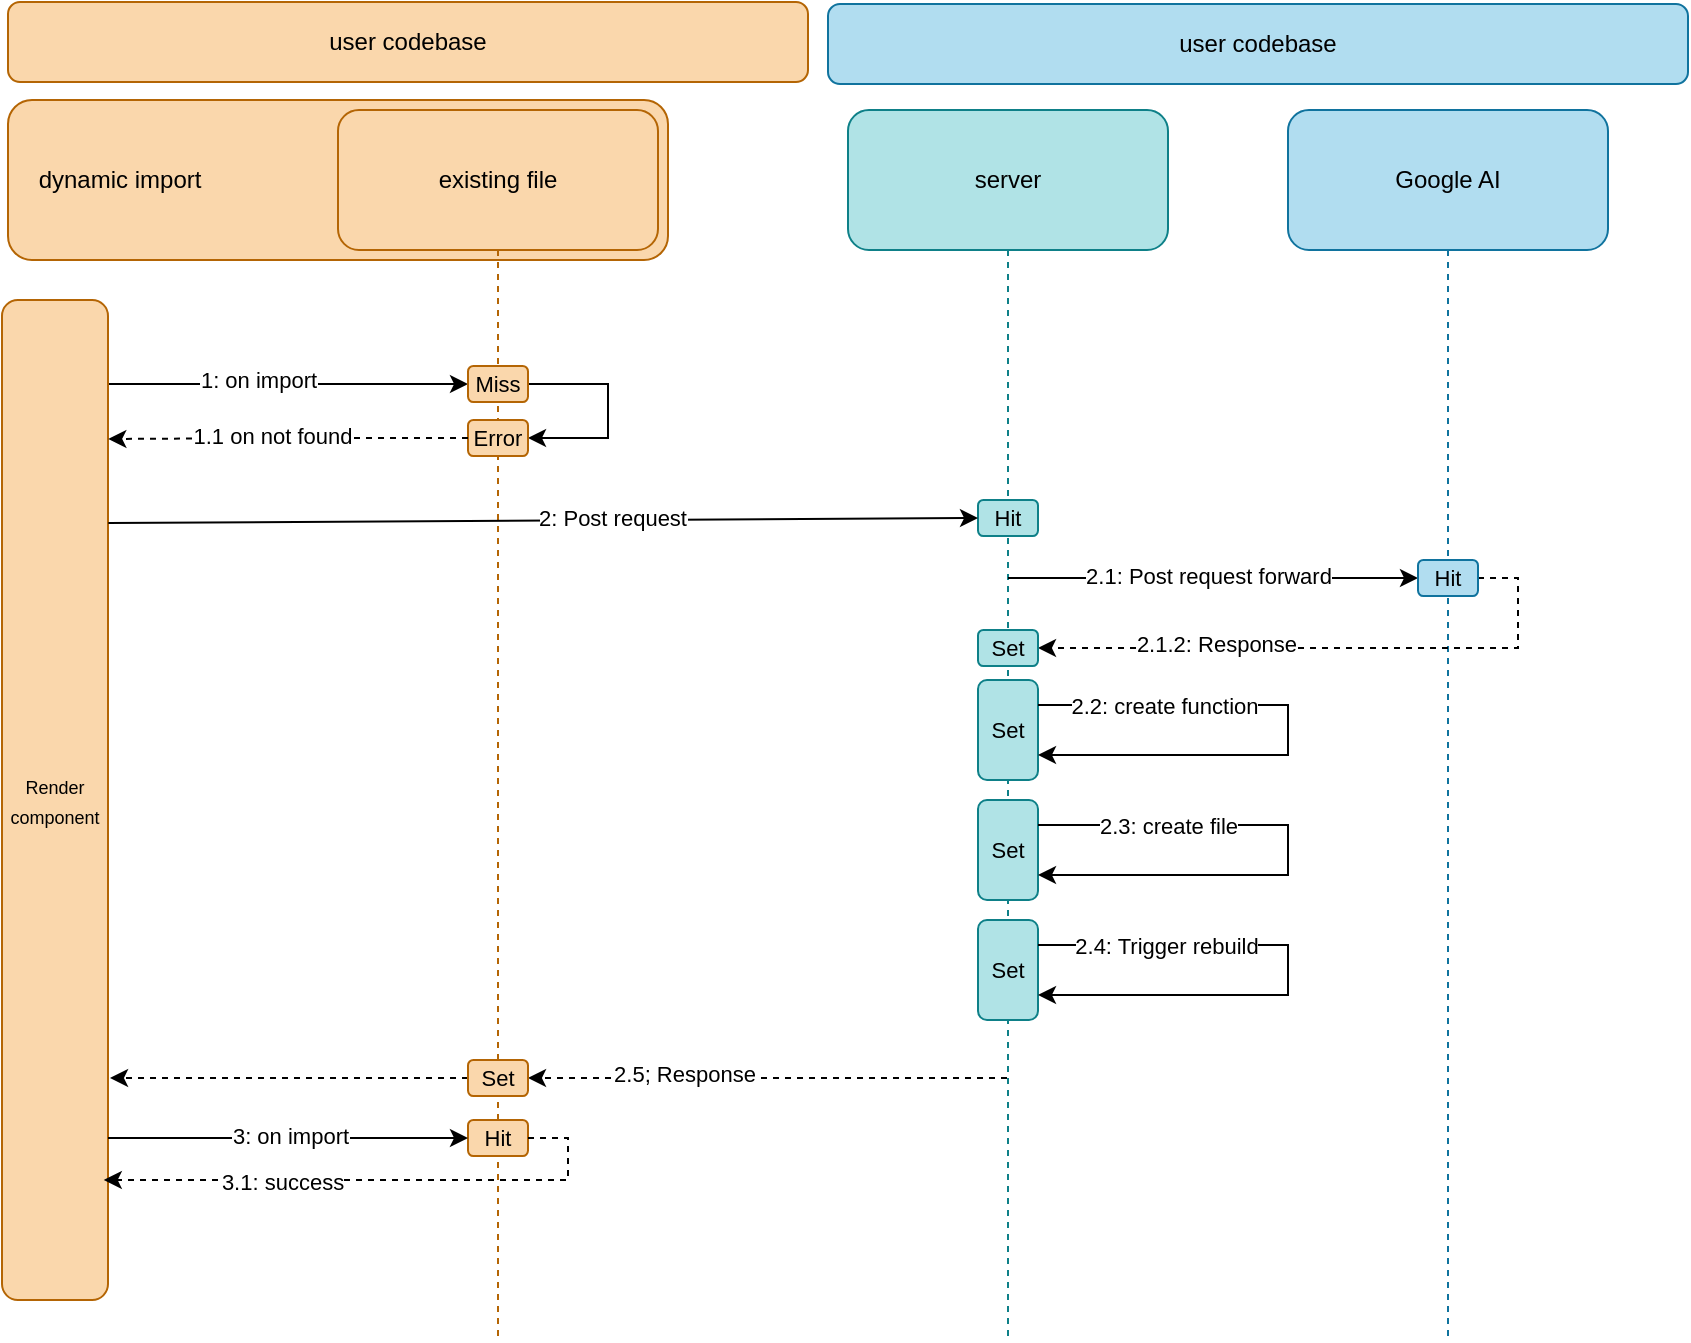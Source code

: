 <mxfile version="24.7.15">
  <diagram name="Page-1" id="ywd1deQq6hKpcZsigvLp">
    <mxGraphModel dx="1035" dy="562" grid="1" gridSize="10" guides="1" tooltips="1" connect="1" arrows="1" fold="1" page="1" pageScale="1" pageWidth="1169" pageHeight="827" math="0" shadow="0">
      <root>
        <mxCell id="0" />
        <mxCell id="1" parent="0" />
        <mxCell id="6WaxQ6FvlBuVqliv4GFa-4" value="user codebase" style="rounded=1;whiteSpace=wrap;html=1;fillColor=#fad7ac;strokeColor=#b46504;" vertex="1" parent="1">
          <mxGeometry x="120" y="91" width="400" height="40" as="geometry" />
        </mxCell>
        <mxCell id="6WaxQ6FvlBuVqliv4GFa-5" value="&amp;nbsp; &amp;nbsp; dynamic import" style="rounded=1;whiteSpace=wrap;html=1;align=left;fillColor=#fad7ac;strokeColor=#b46504;" vertex="1" parent="1">
          <mxGeometry x="120" y="140" width="330" height="80" as="geometry" />
        </mxCell>
        <mxCell id="6WaxQ6FvlBuVqliv4GFa-8" value="existing file" style="shape=umlLifeline;perimeter=lifelinePerimeter;whiteSpace=wrap;html=1;container=1;dropTarget=0;collapsible=0;recursiveResize=0;outlineConnect=0;portConstraint=eastwest;newEdgeStyle={&quot;edgeStyle&quot;:&quot;elbowEdgeStyle&quot;,&quot;elbow&quot;:&quot;vertical&quot;,&quot;curved&quot;:0,&quot;rounded&quot;:0};fillColor=#fad7ac;strokeColor=#b46504;size=70;rounded=1;strokeWidth=1;" vertex="1" parent="1">
          <mxGeometry x="285" y="145" width="160" height="615" as="geometry" />
        </mxCell>
        <mxCell id="6WaxQ6FvlBuVqliv4GFa-10" value="server" style="shape=umlLifeline;perimeter=lifelinePerimeter;whiteSpace=wrap;html=1;container=1;dropTarget=0;collapsible=0;recursiveResize=0;outlineConnect=0;portConstraint=eastwest;newEdgeStyle={&quot;edgeStyle&quot;:&quot;elbowEdgeStyle&quot;,&quot;elbow&quot;:&quot;vertical&quot;,&quot;curved&quot;:0,&quot;rounded&quot;:0};fillColor=#b0e3e6;strokeColor=#0e8088;size=70;rounded=1;" vertex="1" parent="1">
          <mxGeometry x="540" y="145" width="160" height="615" as="geometry" />
        </mxCell>
        <mxCell id="6WaxQ6FvlBuVqliv4GFa-11" value="Google AI" style="shape=umlLifeline;perimeter=lifelinePerimeter;whiteSpace=wrap;html=1;container=1;dropTarget=0;collapsible=0;recursiveResize=0;outlineConnect=0;portConstraint=eastwest;newEdgeStyle={&quot;edgeStyle&quot;:&quot;elbowEdgeStyle&quot;,&quot;elbow&quot;:&quot;vertical&quot;,&quot;curved&quot;:0,&quot;rounded&quot;:0};fillColor=#b1ddf0;strokeColor=#10739e;size=70;rounded=1;" vertex="1" parent="1">
          <mxGeometry x="760" y="145" width="160" height="615" as="geometry" />
        </mxCell>
        <mxCell id="6WaxQ6FvlBuVqliv4GFa-16" style="edgeStyle=orthogonalEdgeStyle;rounded=0;orthogonalLoop=1;jettySize=auto;html=1;entryX=0;entryY=0.5;entryDx=0;entryDy=0;exitX=0.992;exitY=0.078;exitDx=0;exitDy=0;exitPerimeter=0;" edge="1" parent="1">
          <mxGeometry relative="1" as="geometry">
            <mxPoint x="169.576" y="279" as="sourcePoint" />
            <mxPoint x="350" y="282" as="targetPoint" />
            <Array as="points">
              <mxPoint x="170" y="282" />
            </Array>
          </mxGeometry>
        </mxCell>
        <mxCell id="6WaxQ6FvlBuVqliv4GFa-24" value="1: on import" style="edgeLabel;html=1;align=center;verticalAlign=middle;resizable=0;points=[];" vertex="1" connectable="0" parent="6WaxQ6FvlBuVqliv4GFa-16">
          <mxGeometry x="-0.142" y="2" relative="1" as="geometry">
            <mxPoint as="offset" />
          </mxGeometry>
        </mxCell>
        <mxCell id="6WaxQ6FvlBuVqliv4GFa-12" value="&lt;font style=&quot;font-size: 9px;&quot;&gt;Render component&lt;/font&gt;" style="rounded=1;whiteSpace=wrap;html=1;fillColor=#fad7ac;strokeColor=#b46504;" vertex="1" parent="1">
          <mxGeometry x="117" y="240" width="53" height="500" as="geometry" />
        </mxCell>
        <mxCell id="6WaxQ6FvlBuVqliv4GFa-20" style="edgeStyle=orthogonalEdgeStyle;rounded=0;orthogonalLoop=1;jettySize=auto;html=1;exitX=1;exitY=0.5;exitDx=0;exitDy=0;entryX=1;entryY=0.5;entryDx=0;entryDy=0;" edge="1" parent="1" source="6WaxQ6FvlBuVqliv4GFa-15" target="6WaxQ6FvlBuVqliv4GFa-17">
          <mxGeometry relative="1" as="geometry">
            <Array as="points">
              <mxPoint x="420" y="282" />
              <mxPoint x="420" y="309" />
            </Array>
          </mxGeometry>
        </mxCell>
        <mxCell id="6WaxQ6FvlBuVqliv4GFa-15" value="&lt;span style=&quot;font-size: 11px;&quot;&gt;Miss&lt;/span&gt;" style="rounded=1;whiteSpace=wrap;html=1;fillColor=#fad7ac;strokeColor=#b46504;" vertex="1" parent="1">
          <mxGeometry x="350" y="273" width="30" height="18" as="geometry" />
        </mxCell>
        <mxCell id="6WaxQ6FvlBuVqliv4GFa-17" value="&lt;span style=&quot;font-size: 11px;&quot;&gt;Error&lt;/span&gt;" style="rounded=1;whiteSpace=wrap;html=1;fillColor=#fad7ac;strokeColor=#b46504;" vertex="1" parent="1">
          <mxGeometry x="350" y="300" width="30" height="18" as="geometry" />
        </mxCell>
        <mxCell id="6WaxQ6FvlBuVqliv4GFa-23" style="edgeStyle=orthogonalEdgeStyle;rounded=0;orthogonalLoop=1;jettySize=auto;html=1;exitX=0;exitY=0.5;exitDx=0;exitDy=0;entryX=1.003;entryY=0.139;entryDx=0;entryDy=0;entryPerimeter=0;dashed=1;" edge="1" parent="1" source="6WaxQ6FvlBuVqliv4GFa-17" target="6WaxQ6FvlBuVqliv4GFa-12">
          <mxGeometry relative="1" as="geometry" />
        </mxCell>
        <mxCell id="6WaxQ6FvlBuVqliv4GFa-25" value="1.1 on not found" style="edgeLabel;html=1;align=center;verticalAlign=middle;resizable=0;points=[];" vertex="1" connectable="0" parent="6WaxQ6FvlBuVqliv4GFa-23">
          <mxGeometry x="0.293" y="1" relative="1" as="geometry">
            <mxPoint x="18" y="-3" as="offset" />
          </mxGeometry>
        </mxCell>
        <mxCell id="6WaxQ6FvlBuVqliv4GFa-27" value="&lt;span style=&quot;font-size: 11px;&quot;&gt;Hit&lt;/span&gt;" style="rounded=1;whiteSpace=wrap;html=1;fillColor=#b0e3e6;strokeColor=#0e8088;" vertex="1" parent="1">
          <mxGeometry x="605" y="340" width="30" height="18" as="geometry" />
        </mxCell>
        <mxCell id="6WaxQ6FvlBuVqliv4GFa-28" value="" style="endArrow=classic;html=1;rounded=0;exitX=1.003;exitY=0.223;exitDx=0;exitDy=0;exitPerimeter=0;entryX=0;entryY=0.5;entryDx=0;entryDy=0;" edge="1" parent="1" source="6WaxQ6FvlBuVqliv4GFa-12" target="6WaxQ6FvlBuVqliv4GFa-27">
          <mxGeometry width="50" height="50" relative="1" as="geometry">
            <mxPoint x="460" y="370" as="sourcePoint" />
            <mxPoint x="500" y="351" as="targetPoint" />
          </mxGeometry>
        </mxCell>
        <mxCell id="6WaxQ6FvlBuVqliv4GFa-31" value="2: Post request" style="edgeLabel;html=1;align=center;verticalAlign=middle;resizable=0;points=[];" vertex="1" connectable="0" parent="6WaxQ6FvlBuVqliv4GFa-28">
          <mxGeometry x="0.067" y="-3" relative="1" as="geometry">
            <mxPoint x="20" y="-4" as="offset" />
          </mxGeometry>
        </mxCell>
        <mxCell id="6WaxQ6FvlBuVqliv4GFa-29" value="" style="endArrow=classic;html=1;rounded=0;entryX=0;entryY=0.5;entryDx=0;entryDy=0;" edge="1" parent="1" source="6WaxQ6FvlBuVqliv4GFa-10" target="6WaxQ6FvlBuVqliv4GFa-30">
          <mxGeometry width="50" height="50" relative="1" as="geometry">
            <mxPoint x="635" y="380" as="sourcePoint" />
            <mxPoint x="761" y="380" as="targetPoint" />
          </mxGeometry>
        </mxCell>
        <mxCell id="6WaxQ6FvlBuVqliv4GFa-32" value="2.1: Post request forward" style="edgeLabel;html=1;align=center;verticalAlign=middle;resizable=0;points=[];" vertex="1" connectable="0" parent="6WaxQ6FvlBuVqliv4GFa-29">
          <mxGeometry x="-0.168" y="-1" relative="1" as="geometry">
            <mxPoint x="14" y="-2" as="offset" />
          </mxGeometry>
        </mxCell>
        <mxCell id="6WaxQ6FvlBuVqliv4GFa-34" style="edgeStyle=orthogonalEdgeStyle;rounded=0;orthogonalLoop=1;jettySize=auto;html=1;exitX=1;exitY=0.5;exitDx=0;exitDy=0;entryX=1;entryY=0.5;entryDx=0;entryDy=0;dashed=1;" edge="1" parent="1" source="6WaxQ6FvlBuVqliv4GFa-30" target="6WaxQ6FvlBuVqliv4GFa-33">
          <mxGeometry relative="1" as="geometry" />
        </mxCell>
        <mxCell id="6WaxQ6FvlBuVqliv4GFa-35" value="2.1.2: Response" style="edgeLabel;html=1;align=center;verticalAlign=middle;resizable=0;points=[];" vertex="1" connectable="0" parent="6WaxQ6FvlBuVqliv4GFa-34">
          <mxGeometry x="0.647" y="-2" relative="1" as="geometry">
            <mxPoint x="37" as="offset" />
          </mxGeometry>
        </mxCell>
        <mxCell id="6WaxQ6FvlBuVqliv4GFa-30" value="&lt;span style=&quot;font-size: 11px;&quot;&gt;Hit&lt;/span&gt;" style="rounded=1;whiteSpace=wrap;html=1;fillColor=#b1ddf0;strokeColor=#10739e;" vertex="1" parent="1">
          <mxGeometry x="825" y="370" width="30" height="18" as="geometry" />
        </mxCell>
        <mxCell id="6WaxQ6FvlBuVqliv4GFa-33" value="&lt;span style=&quot;font-size: 11px;&quot;&gt;Set&lt;/span&gt;" style="rounded=1;whiteSpace=wrap;html=1;fillColor=#b0e3e6;strokeColor=#0e8088;" vertex="1" parent="1">
          <mxGeometry x="605" y="405" width="30" height="18" as="geometry" />
        </mxCell>
        <mxCell id="6WaxQ6FvlBuVqliv4GFa-36" value="&lt;span style=&quot;font-size: 11px;&quot;&gt;Set&lt;/span&gt;" style="rounded=1;whiteSpace=wrap;html=1;fillColor=#b0e3e6;strokeColor=#0e8088;" vertex="1" parent="1">
          <mxGeometry x="605" y="430" width="30" height="50" as="geometry" />
        </mxCell>
        <mxCell id="6WaxQ6FvlBuVqliv4GFa-38" style="edgeStyle=orthogonalEdgeStyle;rounded=0;orthogonalLoop=1;jettySize=auto;html=1;exitX=1;exitY=0.25;exitDx=0;exitDy=0;entryX=1;entryY=0.75;entryDx=0;entryDy=0;" edge="1" parent="1" source="6WaxQ6FvlBuVqliv4GFa-36" target="6WaxQ6FvlBuVqliv4GFa-36">
          <mxGeometry relative="1" as="geometry">
            <Array as="points">
              <mxPoint x="760" y="443" />
              <mxPoint x="760" y="468" />
            </Array>
          </mxGeometry>
        </mxCell>
        <mxCell id="6WaxQ6FvlBuVqliv4GFa-39" value="2.2: create function" style="edgeLabel;html=1;align=center;verticalAlign=middle;resizable=0;points=[];" vertex="1" connectable="0" parent="6WaxQ6FvlBuVqliv4GFa-38">
          <mxGeometry x="-0.703" relative="1" as="geometry">
            <mxPoint x="22" as="offset" />
          </mxGeometry>
        </mxCell>
        <mxCell id="6WaxQ6FvlBuVqliv4GFa-40" value="&lt;span style=&quot;font-size: 11px;&quot;&gt;Set&lt;/span&gt;" style="rounded=1;whiteSpace=wrap;html=1;fillColor=#b0e3e6;strokeColor=#0e8088;" vertex="1" parent="1">
          <mxGeometry x="605" y="490" width="30" height="50" as="geometry" />
        </mxCell>
        <mxCell id="6WaxQ6FvlBuVqliv4GFa-41" style="edgeStyle=orthogonalEdgeStyle;rounded=0;orthogonalLoop=1;jettySize=auto;html=1;exitX=1;exitY=0.25;exitDx=0;exitDy=0;entryX=1;entryY=0.75;entryDx=0;entryDy=0;" edge="1" parent="1" source="6WaxQ6FvlBuVqliv4GFa-40" target="6WaxQ6FvlBuVqliv4GFa-40">
          <mxGeometry relative="1" as="geometry">
            <Array as="points">
              <mxPoint x="760" y="503" />
              <mxPoint x="760" y="527" />
            </Array>
          </mxGeometry>
        </mxCell>
        <mxCell id="6WaxQ6FvlBuVqliv4GFa-42" value="2.3: create file" style="edgeLabel;html=1;align=center;verticalAlign=middle;resizable=0;points=[];" vertex="1" connectable="0" parent="6WaxQ6FvlBuVqliv4GFa-41">
          <mxGeometry x="-0.818" relative="1" as="geometry">
            <mxPoint x="40" as="offset" />
          </mxGeometry>
        </mxCell>
        <mxCell id="6WaxQ6FvlBuVqliv4GFa-43" value="&lt;span style=&quot;font-size: 11px;&quot;&gt;Set&lt;/span&gt;" style="rounded=1;whiteSpace=wrap;html=1;fillColor=#b0e3e6;strokeColor=#0e8088;" vertex="1" parent="1">
          <mxGeometry x="605" y="550" width="30" height="50" as="geometry" />
        </mxCell>
        <mxCell id="6WaxQ6FvlBuVqliv4GFa-44" style="edgeStyle=orthogonalEdgeStyle;rounded=0;orthogonalLoop=1;jettySize=auto;html=1;exitX=1;exitY=0.25;exitDx=0;exitDy=0;entryX=1;entryY=0.75;entryDx=0;entryDy=0;" edge="1" parent="1" source="6WaxQ6FvlBuVqliv4GFa-43" target="6WaxQ6FvlBuVqliv4GFa-43">
          <mxGeometry relative="1" as="geometry">
            <Array as="points">
              <mxPoint x="760" y="563" />
              <mxPoint x="760" y="587" />
            </Array>
          </mxGeometry>
        </mxCell>
        <mxCell id="6WaxQ6FvlBuVqliv4GFa-45" value="2.4: Trigger rebuild" style="edgeLabel;html=1;align=center;verticalAlign=middle;resizable=0;points=[];" vertex="1" connectable="0" parent="6WaxQ6FvlBuVqliv4GFa-44">
          <mxGeometry x="-0.69" relative="1" as="geometry">
            <mxPoint x="21" as="offset" />
          </mxGeometry>
        </mxCell>
        <mxCell id="6WaxQ6FvlBuVqliv4GFa-46" value="" style="endArrow=classic;html=1;rounded=0;entryX=1;entryY=0.5;entryDx=0;entryDy=0;dashed=1;" edge="1" parent="1" source="6WaxQ6FvlBuVqliv4GFa-10" target="6WaxQ6FvlBuVqliv4GFa-47">
          <mxGeometry width="50" height="50" relative="1" as="geometry">
            <mxPoint x="599.5" y="638" as="sourcePoint" />
            <mxPoint x="490" y="638" as="targetPoint" />
          </mxGeometry>
        </mxCell>
        <mxCell id="6WaxQ6FvlBuVqliv4GFa-48" value="2.5; Response" style="edgeLabel;html=1;align=center;verticalAlign=middle;resizable=0;points=[];" vertex="1" connectable="0" parent="6WaxQ6FvlBuVqliv4GFa-46">
          <mxGeometry x="0.357" y="-2" relative="1" as="geometry">
            <mxPoint x="1" as="offset" />
          </mxGeometry>
        </mxCell>
        <mxCell id="6WaxQ6FvlBuVqliv4GFa-49" style="edgeStyle=orthogonalEdgeStyle;rounded=0;orthogonalLoop=1;jettySize=auto;html=1;exitX=0;exitY=0.5;exitDx=0;exitDy=0;entryX=1.019;entryY=0.778;entryDx=0;entryDy=0;entryPerimeter=0;dashed=1;" edge="1" parent="1" source="6WaxQ6FvlBuVqliv4GFa-47" target="6WaxQ6FvlBuVqliv4GFa-12">
          <mxGeometry relative="1" as="geometry">
            <mxPoint x="180" y="629" as="targetPoint" />
          </mxGeometry>
        </mxCell>
        <mxCell id="6WaxQ6FvlBuVqliv4GFa-47" value="&lt;span style=&quot;font-size: 11px;&quot;&gt;Set&lt;/span&gt;" style="rounded=1;whiteSpace=wrap;html=1;fillColor=#fad7ac;strokeColor=#b46504;" vertex="1" parent="1">
          <mxGeometry x="350" y="620" width="30" height="18" as="geometry" />
        </mxCell>
        <mxCell id="6WaxQ6FvlBuVqliv4GFa-50" value="&lt;span style=&quot;font-size: 11px;&quot;&gt;Hit&lt;/span&gt;" style="rounded=1;whiteSpace=wrap;html=1;fillColor=#fad7ac;strokeColor=#b46504;" vertex="1" parent="1">
          <mxGeometry x="350" y="650" width="30" height="18" as="geometry" />
        </mxCell>
        <mxCell id="6WaxQ6FvlBuVqliv4GFa-51" value="" style="endArrow=classic;html=1;rounded=0;entryX=0;entryY=0.5;entryDx=0;entryDy=0;" edge="1" parent="1" target="6WaxQ6FvlBuVqliv4GFa-50">
          <mxGeometry width="50" height="50" relative="1" as="geometry">
            <mxPoint x="170" y="659" as="sourcePoint" />
            <mxPoint x="480" y="710" as="targetPoint" />
          </mxGeometry>
        </mxCell>
        <mxCell id="6WaxQ6FvlBuVqliv4GFa-53" value="3: on import" style="edgeLabel;html=1;align=center;verticalAlign=middle;resizable=0;points=[];" vertex="1" connectable="0" parent="6WaxQ6FvlBuVqliv4GFa-51">
          <mxGeometry x="-0.275" y="1" relative="1" as="geometry">
            <mxPoint x="25" as="offset" />
          </mxGeometry>
        </mxCell>
        <mxCell id="6WaxQ6FvlBuVqliv4GFa-52" style="edgeStyle=orthogonalEdgeStyle;rounded=0;orthogonalLoop=1;jettySize=auto;html=1;exitX=1;exitY=0.5;exitDx=0;exitDy=0;entryX=0.96;entryY=0.88;entryDx=0;entryDy=0;entryPerimeter=0;dashed=1;" edge="1" parent="1" source="6WaxQ6FvlBuVqliv4GFa-50" target="6WaxQ6FvlBuVqliv4GFa-12">
          <mxGeometry relative="1" as="geometry">
            <Array as="points">
              <mxPoint x="400" y="659" />
              <mxPoint x="400" y="680" />
            </Array>
          </mxGeometry>
        </mxCell>
        <mxCell id="6WaxQ6FvlBuVqliv4GFa-54" value="3.1: success" style="edgeLabel;html=1;align=center;verticalAlign=middle;resizable=0;points=[];" vertex="1" connectable="0" parent="6WaxQ6FvlBuVqliv4GFa-52">
          <mxGeometry x="0.448" y="1" relative="1" as="geometry">
            <mxPoint x="13" as="offset" />
          </mxGeometry>
        </mxCell>
        <mxCell id="6WaxQ6FvlBuVqliv4GFa-56" value="user codebase" style="rounded=1;whiteSpace=wrap;html=1;fillColor=#b1ddf0;strokeColor=#10739e;" vertex="1" parent="1">
          <mxGeometry x="530" y="92" width="430" height="40" as="geometry" />
        </mxCell>
      </root>
    </mxGraphModel>
  </diagram>
</mxfile>
